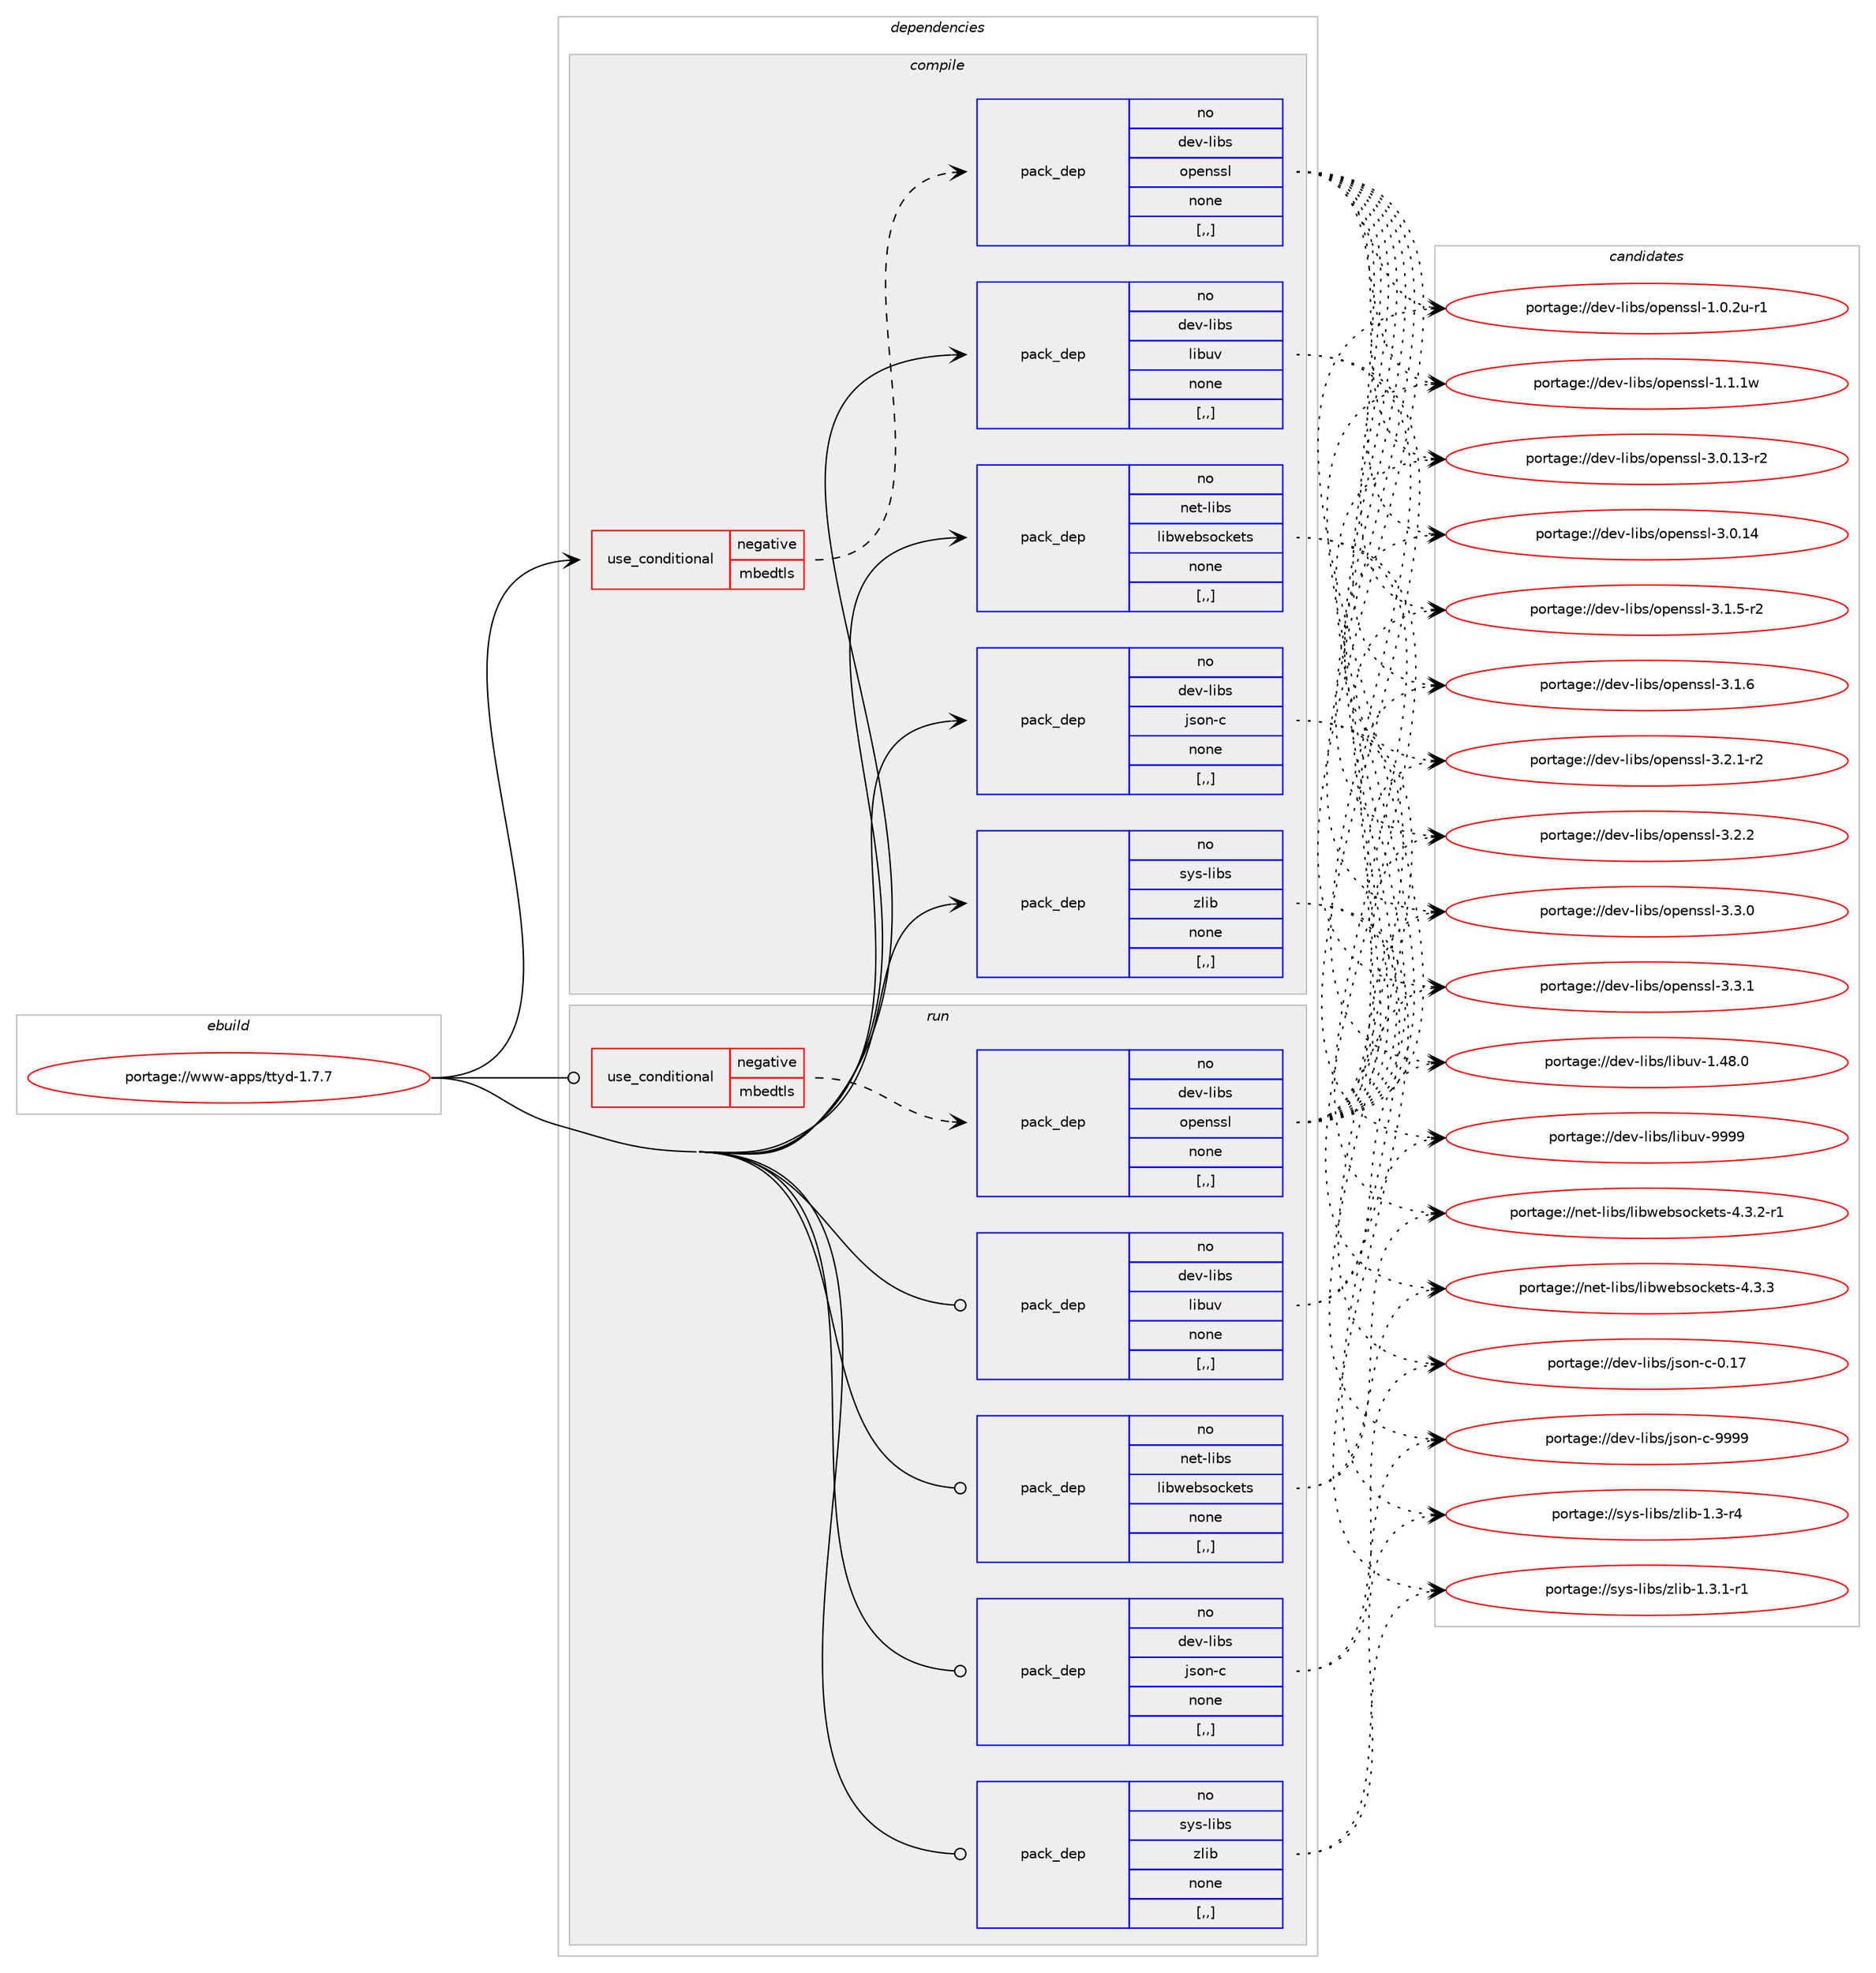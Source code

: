 digraph prolog {

# *************
# Graph options
# *************

newrank=true;
concentrate=true;
compound=true;
graph [rankdir=LR,fontname=Helvetica,fontsize=10,ranksep=1.5];#, ranksep=2.5, nodesep=0.2];
edge  [arrowhead=vee];
node  [fontname=Helvetica,fontsize=10];

# **********
# The ebuild
# **********

subgraph cluster_leftcol {
color=gray;
rank=same;
label=<<i>ebuild</i>>;
id [label="portage://www-apps/ttyd-1.7.7", color=red, width=4, href="../www-apps/ttyd-1.7.7.svg"];
}

# ****************
# The dependencies
# ****************

subgraph cluster_midcol {
color=gray;
label=<<i>dependencies</i>>;
subgraph cluster_compile {
fillcolor="#eeeeee";
style=filled;
label=<<i>compile</i>>;
subgraph cond116526 {
dependency438290 [label=<<TABLE BORDER="0" CELLBORDER="1" CELLSPACING="0" CELLPADDING="4"><TR><TD ROWSPAN="3" CELLPADDING="10">use_conditional</TD></TR><TR><TD>negative</TD></TR><TR><TD>mbedtls</TD></TR></TABLE>>, shape=none, color=red];
subgraph pack318511 {
dependency438291 [label=<<TABLE BORDER="0" CELLBORDER="1" CELLSPACING="0" CELLPADDING="4" WIDTH="220"><TR><TD ROWSPAN="6" CELLPADDING="30">pack_dep</TD></TR><TR><TD WIDTH="110">no</TD></TR><TR><TD>dev-libs</TD></TR><TR><TD>openssl</TD></TR><TR><TD>none</TD></TR><TR><TD>[,,]</TD></TR></TABLE>>, shape=none, color=blue];
}
dependency438290:e -> dependency438291:w [weight=20,style="dashed",arrowhead="vee"];
}
id:e -> dependency438290:w [weight=20,style="solid",arrowhead="vee"];
subgraph pack318512 {
dependency438292 [label=<<TABLE BORDER="0" CELLBORDER="1" CELLSPACING="0" CELLPADDING="4" WIDTH="220"><TR><TD ROWSPAN="6" CELLPADDING="30">pack_dep</TD></TR><TR><TD WIDTH="110">no</TD></TR><TR><TD>dev-libs</TD></TR><TR><TD>json-c</TD></TR><TR><TD>none</TD></TR><TR><TD>[,,]</TD></TR></TABLE>>, shape=none, color=blue];
}
id:e -> dependency438292:w [weight=20,style="solid",arrowhead="vee"];
subgraph pack318513 {
dependency438293 [label=<<TABLE BORDER="0" CELLBORDER="1" CELLSPACING="0" CELLPADDING="4" WIDTH="220"><TR><TD ROWSPAN="6" CELLPADDING="30">pack_dep</TD></TR><TR><TD WIDTH="110">no</TD></TR><TR><TD>dev-libs</TD></TR><TR><TD>libuv</TD></TR><TR><TD>none</TD></TR><TR><TD>[,,]</TD></TR></TABLE>>, shape=none, color=blue];
}
id:e -> dependency438293:w [weight=20,style="solid",arrowhead="vee"];
subgraph pack318514 {
dependency438294 [label=<<TABLE BORDER="0" CELLBORDER="1" CELLSPACING="0" CELLPADDING="4" WIDTH="220"><TR><TD ROWSPAN="6" CELLPADDING="30">pack_dep</TD></TR><TR><TD WIDTH="110">no</TD></TR><TR><TD>net-libs</TD></TR><TR><TD>libwebsockets</TD></TR><TR><TD>none</TD></TR><TR><TD>[,,]</TD></TR></TABLE>>, shape=none, color=blue];
}
id:e -> dependency438294:w [weight=20,style="solid",arrowhead="vee"];
subgraph pack318515 {
dependency438295 [label=<<TABLE BORDER="0" CELLBORDER="1" CELLSPACING="0" CELLPADDING="4" WIDTH="220"><TR><TD ROWSPAN="6" CELLPADDING="30">pack_dep</TD></TR><TR><TD WIDTH="110">no</TD></TR><TR><TD>sys-libs</TD></TR><TR><TD>zlib</TD></TR><TR><TD>none</TD></TR><TR><TD>[,,]</TD></TR></TABLE>>, shape=none, color=blue];
}
id:e -> dependency438295:w [weight=20,style="solid",arrowhead="vee"];
}
subgraph cluster_compileandrun {
fillcolor="#eeeeee";
style=filled;
label=<<i>compile and run</i>>;
}
subgraph cluster_run {
fillcolor="#eeeeee";
style=filled;
label=<<i>run</i>>;
subgraph cond116527 {
dependency438296 [label=<<TABLE BORDER="0" CELLBORDER="1" CELLSPACING="0" CELLPADDING="4"><TR><TD ROWSPAN="3" CELLPADDING="10">use_conditional</TD></TR><TR><TD>negative</TD></TR><TR><TD>mbedtls</TD></TR></TABLE>>, shape=none, color=red];
subgraph pack318516 {
dependency438297 [label=<<TABLE BORDER="0" CELLBORDER="1" CELLSPACING="0" CELLPADDING="4" WIDTH="220"><TR><TD ROWSPAN="6" CELLPADDING="30">pack_dep</TD></TR><TR><TD WIDTH="110">no</TD></TR><TR><TD>dev-libs</TD></TR><TR><TD>openssl</TD></TR><TR><TD>none</TD></TR><TR><TD>[,,]</TD></TR></TABLE>>, shape=none, color=blue];
}
dependency438296:e -> dependency438297:w [weight=20,style="dashed",arrowhead="vee"];
}
id:e -> dependency438296:w [weight=20,style="solid",arrowhead="odot"];
subgraph pack318517 {
dependency438298 [label=<<TABLE BORDER="0" CELLBORDER="1" CELLSPACING="0" CELLPADDING="4" WIDTH="220"><TR><TD ROWSPAN="6" CELLPADDING="30">pack_dep</TD></TR><TR><TD WIDTH="110">no</TD></TR><TR><TD>dev-libs</TD></TR><TR><TD>json-c</TD></TR><TR><TD>none</TD></TR><TR><TD>[,,]</TD></TR></TABLE>>, shape=none, color=blue];
}
id:e -> dependency438298:w [weight=20,style="solid",arrowhead="odot"];
subgraph pack318518 {
dependency438299 [label=<<TABLE BORDER="0" CELLBORDER="1" CELLSPACING="0" CELLPADDING="4" WIDTH="220"><TR><TD ROWSPAN="6" CELLPADDING="30">pack_dep</TD></TR><TR><TD WIDTH="110">no</TD></TR><TR><TD>dev-libs</TD></TR><TR><TD>libuv</TD></TR><TR><TD>none</TD></TR><TR><TD>[,,]</TD></TR></TABLE>>, shape=none, color=blue];
}
id:e -> dependency438299:w [weight=20,style="solid",arrowhead="odot"];
subgraph pack318519 {
dependency438300 [label=<<TABLE BORDER="0" CELLBORDER="1" CELLSPACING="0" CELLPADDING="4" WIDTH="220"><TR><TD ROWSPAN="6" CELLPADDING="30">pack_dep</TD></TR><TR><TD WIDTH="110">no</TD></TR><TR><TD>net-libs</TD></TR><TR><TD>libwebsockets</TD></TR><TR><TD>none</TD></TR><TR><TD>[,,]</TD></TR></TABLE>>, shape=none, color=blue];
}
id:e -> dependency438300:w [weight=20,style="solid",arrowhead="odot"];
subgraph pack318520 {
dependency438301 [label=<<TABLE BORDER="0" CELLBORDER="1" CELLSPACING="0" CELLPADDING="4" WIDTH="220"><TR><TD ROWSPAN="6" CELLPADDING="30">pack_dep</TD></TR><TR><TD WIDTH="110">no</TD></TR><TR><TD>sys-libs</TD></TR><TR><TD>zlib</TD></TR><TR><TD>none</TD></TR><TR><TD>[,,]</TD></TR></TABLE>>, shape=none, color=blue];
}
id:e -> dependency438301:w [weight=20,style="solid",arrowhead="odot"];
}
}

# **************
# The candidates
# **************

subgraph cluster_choices {
rank=same;
color=gray;
label=<<i>candidates</i>>;

subgraph choice318511 {
color=black;
nodesep=1;
choice1001011184510810598115471111121011101151151084549464846501174511449 [label="portage://dev-libs/openssl-1.0.2u-r1", color=red, width=4,href="../dev-libs/openssl-1.0.2u-r1.svg"];
choice100101118451081059811547111112101110115115108454946494649119 [label="portage://dev-libs/openssl-1.1.1w", color=red, width=4,href="../dev-libs/openssl-1.1.1w.svg"];
choice100101118451081059811547111112101110115115108455146484649514511450 [label="portage://dev-libs/openssl-3.0.13-r2", color=red, width=4,href="../dev-libs/openssl-3.0.13-r2.svg"];
choice10010111845108105981154711111210111011511510845514648464952 [label="portage://dev-libs/openssl-3.0.14", color=red, width=4,href="../dev-libs/openssl-3.0.14.svg"];
choice1001011184510810598115471111121011101151151084551464946534511450 [label="portage://dev-libs/openssl-3.1.5-r2", color=red, width=4,href="../dev-libs/openssl-3.1.5-r2.svg"];
choice100101118451081059811547111112101110115115108455146494654 [label="portage://dev-libs/openssl-3.1.6", color=red, width=4,href="../dev-libs/openssl-3.1.6.svg"];
choice1001011184510810598115471111121011101151151084551465046494511450 [label="portage://dev-libs/openssl-3.2.1-r2", color=red, width=4,href="../dev-libs/openssl-3.2.1-r2.svg"];
choice100101118451081059811547111112101110115115108455146504650 [label="portage://dev-libs/openssl-3.2.2", color=red, width=4,href="../dev-libs/openssl-3.2.2.svg"];
choice100101118451081059811547111112101110115115108455146514648 [label="portage://dev-libs/openssl-3.3.0", color=red, width=4,href="../dev-libs/openssl-3.3.0.svg"];
choice100101118451081059811547111112101110115115108455146514649 [label="portage://dev-libs/openssl-3.3.1", color=red, width=4,href="../dev-libs/openssl-3.3.1.svg"];
dependency438291:e -> choice1001011184510810598115471111121011101151151084549464846501174511449:w [style=dotted,weight="100"];
dependency438291:e -> choice100101118451081059811547111112101110115115108454946494649119:w [style=dotted,weight="100"];
dependency438291:e -> choice100101118451081059811547111112101110115115108455146484649514511450:w [style=dotted,weight="100"];
dependency438291:e -> choice10010111845108105981154711111210111011511510845514648464952:w [style=dotted,weight="100"];
dependency438291:e -> choice1001011184510810598115471111121011101151151084551464946534511450:w [style=dotted,weight="100"];
dependency438291:e -> choice100101118451081059811547111112101110115115108455146494654:w [style=dotted,weight="100"];
dependency438291:e -> choice1001011184510810598115471111121011101151151084551465046494511450:w [style=dotted,weight="100"];
dependency438291:e -> choice100101118451081059811547111112101110115115108455146504650:w [style=dotted,weight="100"];
dependency438291:e -> choice100101118451081059811547111112101110115115108455146514648:w [style=dotted,weight="100"];
dependency438291:e -> choice100101118451081059811547111112101110115115108455146514649:w [style=dotted,weight="100"];
}
subgraph choice318512 {
color=black;
nodesep=1;
choice10010111845108105981154710611511111045994548464955 [label="portage://dev-libs/json-c-0.17", color=red, width=4,href="../dev-libs/json-c-0.17.svg"];
choice10010111845108105981154710611511111045994557575757 [label="portage://dev-libs/json-c-9999", color=red, width=4,href="../dev-libs/json-c-9999.svg"];
dependency438292:e -> choice10010111845108105981154710611511111045994548464955:w [style=dotted,weight="100"];
dependency438292:e -> choice10010111845108105981154710611511111045994557575757:w [style=dotted,weight="100"];
}
subgraph choice318513 {
color=black;
nodesep=1;
choice1001011184510810598115471081059811711845494652564648 [label="portage://dev-libs/libuv-1.48.0", color=red, width=4,href="../dev-libs/libuv-1.48.0.svg"];
choice100101118451081059811547108105981171184557575757 [label="portage://dev-libs/libuv-9999", color=red, width=4,href="../dev-libs/libuv-9999.svg"];
dependency438293:e -> choice1001011184510810598115471081059811711845494652564648:w [style=dotted,weight="100"];
dependency438293:e -> choice100101118451081059811547108105981171184557575757:w [style=dotted,weight="100"];
}
subgraph choice318514 {
color=black;
nodesep=1;
choice1101011164510810598115471081059811910198115111991071011161154552465146504511449 [label="portage://net-libs/libwebsockets-4.3.2-r1", color=red, width=4,href="../net-libs/libwebsockets-4.3.2-r1.svg"];
choice110101116451081059811547108105981191019811511199107101116115455246514651 [label="portage://net-libs/libwebsockets-4.3.3", color=red, width=4,href="../net-libs/libwebsockets-4.3.3.svg"];
dependency438294:e -> choice1101011164510810598115471081059811910198115111991071011161154552465146504511449:w [style=dotted,weight="100"];
dependency438294:e -> choice110101116451081059811547108105981191019811511199107101116115455246514651:w [style=dotted,weight="100"];
}
subgraph choice318515 {
color=black;
nodesep=1;
choice11512111545108105981154712210810598454946514511452 [label="portage://sys-libs/zlib-1.3-r4", color=red, width=4,href="../sys-libs/zlib-1.3-r4.svg"];
choice115121115451081059811547122108105984549465146494511449 [label="portage://sys-libs/zlib-1.3.1-r1", color=red, width=4,href="../sys-libs/zlib-1.3.1-r1.svg"];
dependency438295:e -> choice11512111545108105981154712210810598454946514511452:w [style=dotted,weight="100"];
dependency438295:e -> choice115121115451081059811547122108105984549465146494511449:w [style=dotted,weight="100"];
}
subgraph choice318516 {
color=black;
nodesep=1;
choice1001011184510810598115471111121011101151151084549464846501174511449 [label="portage://dev-libs/openssl-1.0.2u-r1", color=red, width=4,href="../dev-libs/openssl-1.0.2u-r1.svg"];
choice100101118451081059811547111112101110115115108454946494649119 [label="portage://dev-libs/openssl-1.1.1w", color=red, width=4,href="../dev-libs/openssl-1.1.1w.svg"];
choice100101118451081059811547111112101110115115108455146484649514511450 [label="portage://dev-libs/openssl-3.0.13-r2", color=red, width=4,href="../dev-libs/openssl-3.0.13-r2.svg"];
choice10010111845108105981154711111210111011511510845514648464952 [label="portage://dev-libs/openssl-3.0.14", color=red, width=4,href="../dev-libs/openssl-3.0.14.svg"];
choice1001011184510810598115471111121011101151151084551464946534511450 [label="portage://dev-libs/openssl-3.1.5-r2", color=red, width=4,href="../dev-libs/openssl-3.1.5-r2.svg"];
choice100101118451081059811547111112101110115115108455146494654 [label="portage://dev-libs/openssl-3.1.6", color=red, width=4,href="../dev-libs/openssl-3.1.6.svg"];
choice1001011184510810598115471111121011101151151084551465046494511450 [label="portage://dev-libs/openssl-3.2.1-r2", color=red, width=4,href="../dev-libs/openssl-3.2.1-r2.svg"];
choice100101118451081059811547111112101110115115108455146504650 [label="portage://dev-libs/openssl-3.2.2", color=red, width=4,href="../dev-libs/openssl-3.2.2.svg"];
choice100101118451081059811547111112101110115115108455146514648 [label="portage://dev-libs/openssl-3.3.0", color=red, width=4,href="../dev-libs/openssl-3.3.0.svg"];
choice100101118451081059811547111112101110115115108455146514649 [label="portage://dev-libs/openssl-3.3.1", color=red, width=4,href="../dev-libs/openssl-3.3.1.svg"];
dependency438297:e -> choice1001011184510810598115471111121011101151151084549464846501174511449:w [style=dotted,weight="100"];
dependency438297:e -> choice100101118451081059811547111112101110115115108454946494649119:w [style=dotted,weight="100"];
dependency438297:e -> choice100101118451081059811547111112101110115115108455146484649514511450:w [style=dotted,weight="100"];
dependency438297:e -> choice10010111845108105981154711111210111011511510845514648464952:w [style=dotted,weight="100"];
dependency438297:e -> choice1001011184510810598115471111121011101151151084551464946534511450:w [style=dotted,weight="100"];
dependency438297:e -> choice100101118451081059811547111112101110115115108455146494654:w [style=dotted,weight="100"];
dependency438297:e -> choice1001011184510810598115471111121011101151151084551465046494511450:w [style=dotted,weight="100"];
dependency438297:e -> choice100101118451081059811547111112101110115115108455146504650:w [style=dotted,weight="100"];
dependency438297:e -> choice100101118451081059811547111112101110115115108455146514648:w [style=dotted,weight="100"];
dependency438297:e -> choice100101118451081059811547111112101110115115108455146514649:w [style=dotted,weight="100"];
}
subgraph choice318517 {
color=black;
nodesep=1;
choice10010111845108105981154710611511111045994548464955 [label="portage://dev-libs/json-c-0.17", color=red, width=4,href="../dev-libs/json-c-0.17.svg"];
choice10010111845108105981154710611511111045994557575757 [label="portage://dev-libs/json-c-9999", color=red, width=4,href="../dev-libs/json-c-9999.svg"];
dependency438298:e -> choice10010111845108105981154710611511111045994548464955:w [style=dotted,weight="100"];
dependency438298:e -> choice10010111845108105981154710611511111045994557575757:w [style=dotted,weight="100"];
}
subgraph choice318518 {
color=black;
nodesep=1;
choice1001011184510810598115471081059811711845494652564648 [label="portage://dev-libs/libuv-1.48.0", color=red, width=4,href="../dev-libs/libuv-1.48.0.svg"];
choice100101118451081059811547108105981171184557575757 [label="portage://dev-libs/libuv-9999", color=red, width=4,href="../dev-libs/libuv-9999.svg"];
dependency438299:e -> choice1001011184510810598115471081059811711845494652564648:w [style=dotted,weight="100"];
dependency438299:e -> choice100101118451081059811547108105981171184557575757:w [style=dotted,weight="100"];
}
subgraph choice318519 {
color=black;
nodesep=1;
choice1101011164510810598115471081059811910198115111991071011161154552465146504511449 [label="portage://net-libs/libwebsockets-4.3.2-r1", color=red, width=4,href="../net-libs/libwebsockets-4.3.2-r1.svg"];
choice110101116451081059811547108105981191019811511199107101116115455246514651 [label="portage://net-libs/libwebsockets-4.3.3", color=red, width=4,href="../net-libs/libwebsockets-4.3.3.svg"];
dependency438300:e -> choice1101011164510810598115471081059811910198115111991071011161154552465146504511449:w [style=dotted,weight="100"];
dependency438300:e -> choice110101116451081059811547108105981191019811511199107101116115455246514651:w [style=dotted,weight="100"];
}
subgraph choice318520 {
color=black;
nodesep=1;
choice11512111545108105981154712210810598454946514511452 [label="portage://sys-libs/zlib-1.3-r4", color=red, width=4,href="../sys-libs/zlib-1.3-r4.svg"];
choice115121115451081059811547122108105984549465146494511449 [label="portage://sys-libs/zlib-1.3.1-r1", color=red, width=4,href="../sys-libs/zlib-1.3.1-r1.svg"];
dependency438301:e -> choice11512111545108105981154712210810598454946514511452:w [style=dotted,weight="100"];
dependency438301:e -> choice115121115451081059811547122108105984549465146494511449:w [style=dotted,weight="100"];
}
}

}

